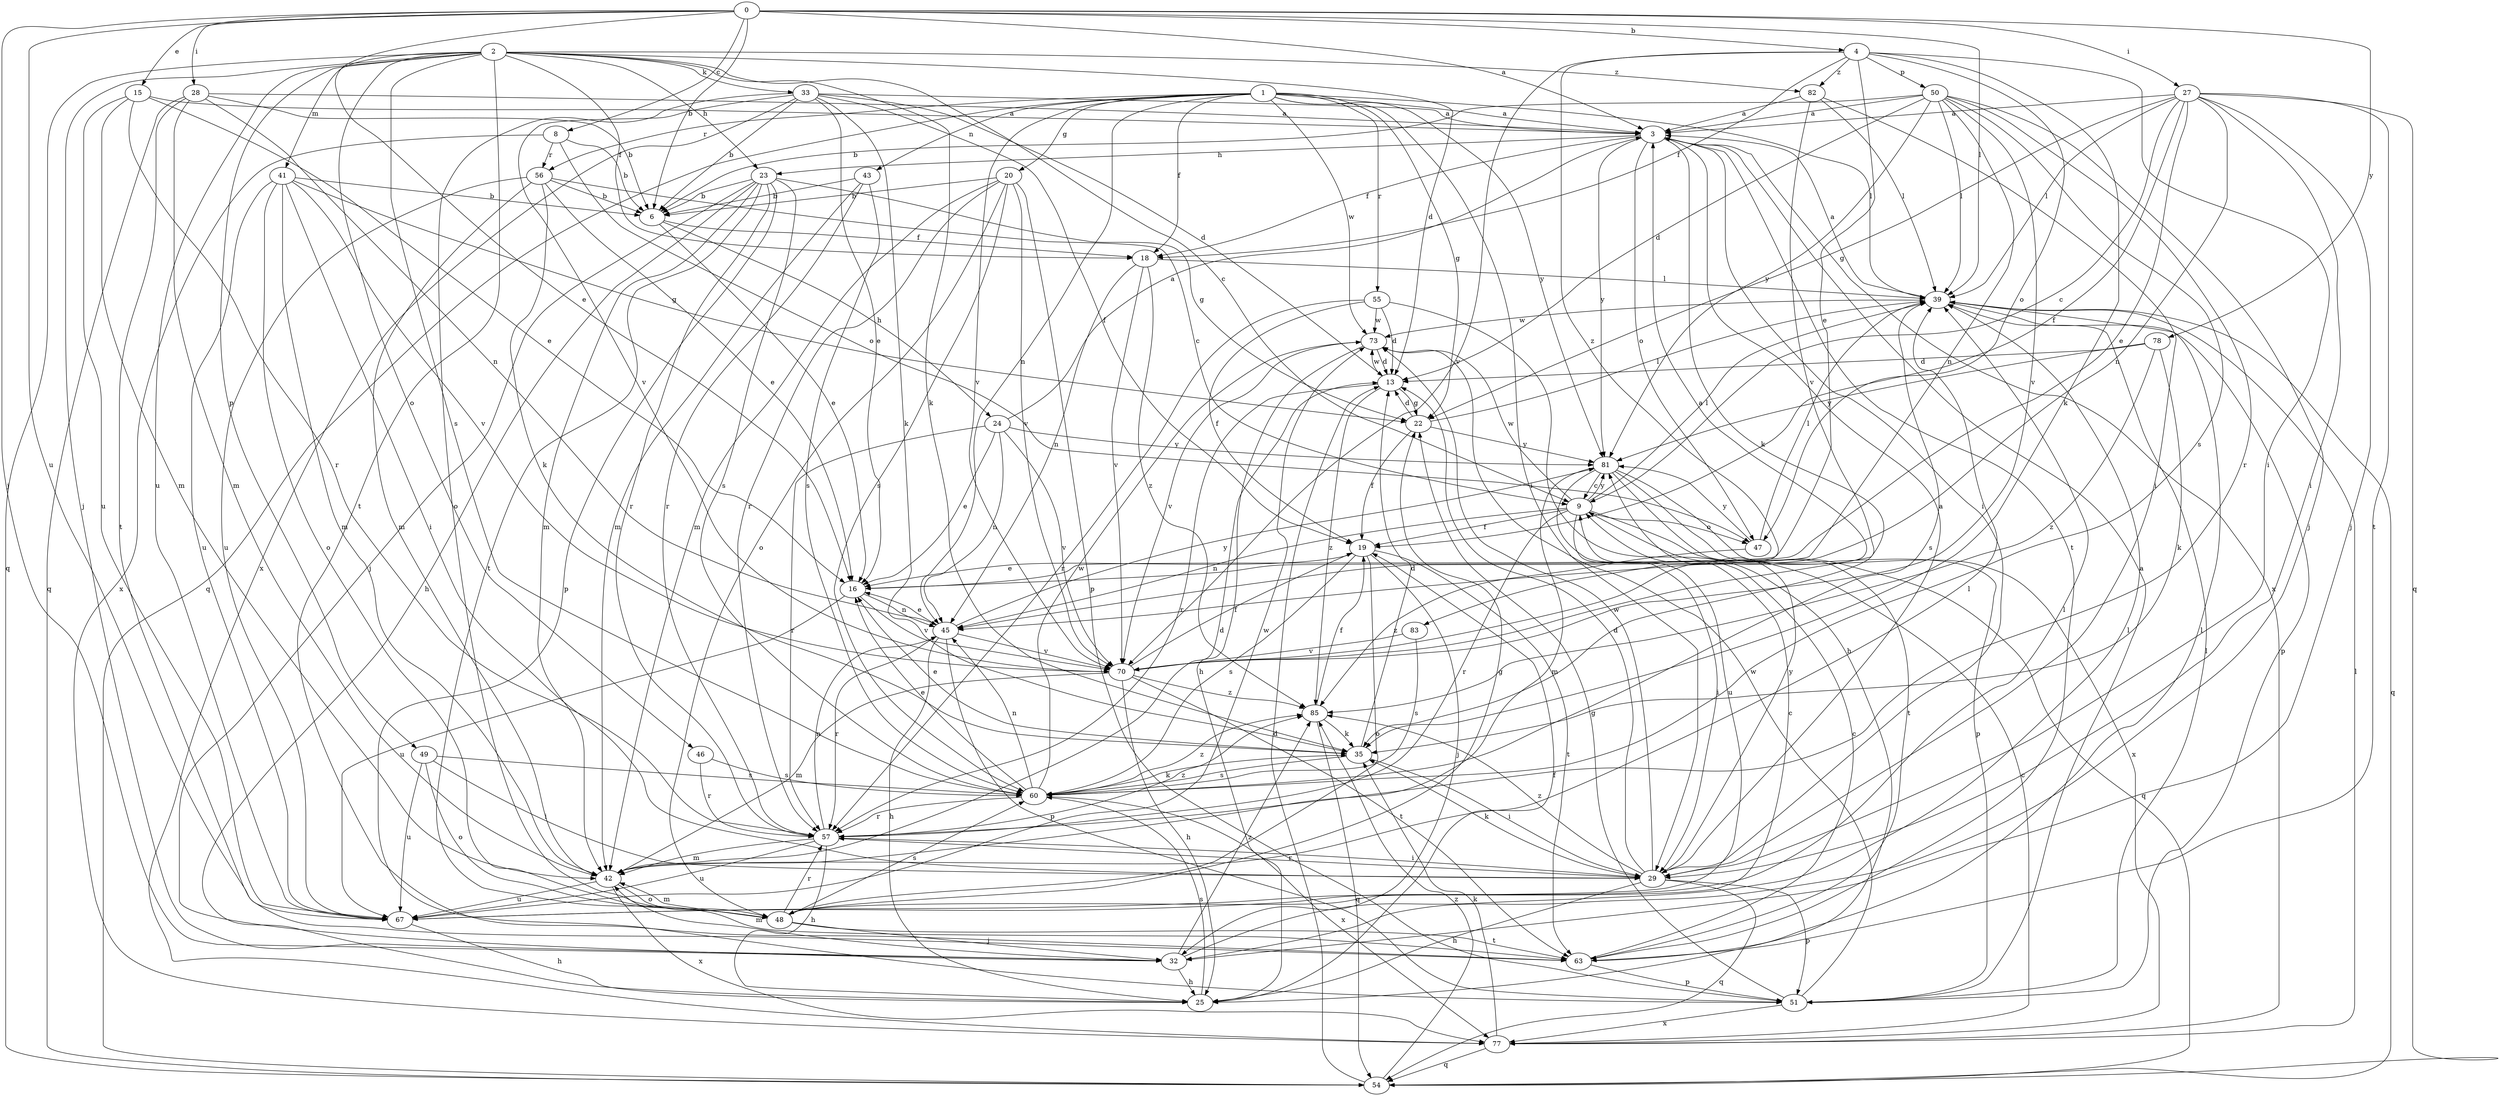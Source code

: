 strict digraph  {
0;
1;
2;
3;
4;
6;
8;
9;
13;
15;
16;
18;
19;
20;
22;
23;
24;
25;
27;
28;
29;
32;
33;
35;
39;
41;
42;
43;
45;
46;
47;
48;
49;
50;
51;
54;
55;
56;
57;
60;
63;
67;
70;
73;
77;
78;
81;
82;
83;
85;
0 -> 3  [label=a];
0 -> 4  [label=b];
0 -> 6  [label=b];
0 -> 8  [label=c];
0 -> 15  [label=e];
0 -> 16  [label=e];
0 -> 27  [label=i];
0 -> 28  [label=i];
0 -> 32  [label=j];
0 -> 39  [label=l];
0 -> 67  [label=u];
0 -> 78  [label=y];
1 -> 3  [label=a];
1 -> 18  [label=f];
1 -> 20  [label=g];
1 -> 22  [label=g];
1 -> 29  [label=i];
1 -> 39  [label=l];
1 -> 43  [label=n];
1 -> 45  [label=n];
1 -> 54  [label=q];
1 -> 55  [label=r];
1 -> 56  [label=r];
1 -> 70  [label=v];
1 -> 73  [label=w];
1 -> 81  [label=y];
2 -> 9  [label=c];
2 -> 13  [label=d];
2 -> 18  [label=f];
2 -> 23  [label=h];
2 -> 32  [label=j];
2 -> 33  [label=k];
2 -> 35  [label=k];
2 -> 41  [label=m];
2 -> 46  [label=o];
2 -> 49  [label=p];
2 -> 54  [label=q];
2 -> 60  [label=s];
2 -> 63  [label=t];
2 -> 67  [label=u];
2 -> 82  [label=z];
3 -> 18  [label=f];
3 -> 23  [label=h];
3 -> 29  [label=i];
3 -> 35  [label=k];
3 -> 47  [label=o];
3 -> 63  [label=t];
3 -> 77  [label=x];
3 -> 81  [label=y];
4 -> 16  [label=e];
4 -> 18  [label=f];
4 -> 29  [label=i];
4 -> 35  [label=k];
4 -> 47  [label=o];
4 -> 50  [label=p];
4 -> 70  [label=v];
4 -> 82  [label=z];
4 -> 83  [label=z];
6 -> 16  [label=e];
6 -> 18  [label=f];
6 -> 24  [label=h];
8 -> 6  [label=b];
8 -> 47  [label=o];
8 -> 56  [label=r];
8 -> 77  [label=x];
9 -> 19  [label=f];
9 -> 29  [label=i];
9 -> 39  [label=l];
9 -> 45  [label=n];
9 -> 47  [label=o];
9 -> 54  [label=q];
9 -> 57  [label=r];
9 -> 73  [label=w];
9 -> 81  [label=y];
13 -> 22  [label=g];
13 -> 57  [label=r];
13 -> 73  [label=w];
13 -> 85  [label=z];
15 -> 3  [label=a];
15 -> 16  [label=e];
15 -> 42  [label=m];
15 -> 57  [label=r];
15 -> 67  [label=u];
16 -> 45  [label=n];
16 -> 67  [label=u];
16 -> 70  [label=v];
18 -> 39  [label=l];
18 -> 45  [label=n];
18 -> 70  [label=v];
18 -> 85  [label=z];
19 -> 16  [label=e];
19 -> 32  [label=j];
19 -> 48  [label=o];
19 -> 60  [label=s];
19 -> 63  [label=t];
20 -> 6  [label=b];
20 -> 42  [label=m];
20 -> 48  [label=o];
20 -> 51  [label=p];
20 -> 57  [label=r];
20 -> 60  [label=s];
20 -> 70  [label=v];
22 -> 13  [label=d];
22 -> 19  [label=f];
22 -> 39  [label=l];
22 -> 81  [label=y];
23 -> 6  [label=b];
23 -> 22  [label=g];
23 -> 25  [label=h];
23 -> 32  [label=j];
23 -> 42  [label=m];
23 -> 51  [label=p];
23 -> 57  [label=r];
23 -> 60  [label=s];
23 -> 63  [label=t];
24 -> 3  [label=a];
24 -> 16  [label=e];
24 -> 45  [label=n];
24 -> 57  [label=r];
24 -> 70  [label=v];
24 -> 81  [label=y];
25 -> 19  [label=f];
25 -> 60  [label=s];
27 -> 3  [label=a];
27 -> 9  [label=c];
27 -> 16  [label=e];
27 -> 19  [label=f];
27 -> 22  [label=g];
27 -> 29  [label=i];
27 -> 32  [label=j];
27 -> 39  [label=l];
27 -> 45  [label=n];
27 -> 54  [label=q];
27 -> 63  [label=t];
28 -> 3  [label=a];
28 -> 6  [label=b];
28 -> 42  [label=m];
28 -> 45  [label=n];
28 -> 54  [label=q];
28 -> 63  [label=t];
29 -> 3  [label=a];
29 -> 13  [label=d];
29 -> 25  [label=h];
29 -> 35  [label=k];
29 -> 51  [label=p];
29 -> 54  [label=q];
29 -> 57  [label=r];
29 -> 73  [label=w];
29 -> 81  [label=y];
29 -> 85  [label=z];
32 -> 25  [label=h];
32 -> 39  [label=l];
32 -> 42  [label=m];
32 -> 85  [label=z];
33 -> 3  [label=a];
33 -> 6  [label=b];
33 -> 13  [label=d];
33 -> 16  [label=e];
33 -> 19  [label=f];
33 -> 35  [label=k];
33 -> 48  [label=o];
33 -> 70  [label=v];
33 -> 77  [label=x];
35 -> 13  [label=d];
35 -> 16  [label=e];
35 -> 29  [label=i];
35 -> 60  [label=s];
39 -> 3  [label=a];
39 -> 51  [label=p];
39 -> 54  [label=q];
39 -> 60  [label=s];
39 -> 73  [label=w];
41 -> 6  [label=b];
41 -> 22  [label=g];
41 -> 29  [label=i];
41 -> 42  [label=m];
41 -> 48  [label=o];
41 -> 67  [label=u];
41 -> 70  [label=v];
42 -> 13  [label=d];
42 -> 39  [label=l];
42 -> 48  [label=o];
42 -> 67  [label=u];
42 -> 77  [label=x];
43 -> 6  [label=b];
43 -> 42  [label=m];
43 -> 57  [label=r];
43 -> 60  [label=s];
45 -> 16  [label=e];
45 -> 25  [label=h];
45 -> 51  [label=p];
45 -> 57  [label=r];
45 -> 70  [label=v];
45 -> 81  [label=y];
46 -> 57  [label=r];
46 -> 60  [label=s];
47 -> 39  [label=l];
47 -> 81  [label=y];
47 -> 85  [label=z];
48 -> 9  [label=c];
48 -> 22  [label=g];
48 -> 32  [label=j];
48 -> 42  [label=m];
48 -> 57  [label=r];
48 -> 60  [label=s];
48 -> 63  [label=t];
49 -> 29  [label=i];
49 -> 48  [label=o];
49 -> 60  [label=s];
49 -> 67  [label=u];
50 -> 3  [label=a];
50 -> 6  [label=b];
50 -> 13  [label=d];
50 -> 32  [label=j];
50 -> 39  [label=l];
50 -> 45  [label=n];
50 -> 57  [label=r];
50 -> 60  [label=s];
50 -> 70  [label=v];
50 -> 81  [label=y];
51 -> 3  [label=a];
51 -> 22  [label=g];
51 -> 39  [label=l];
51 -> 73  [label=w];
51 -> 77  [label=x];
54 -> 13  [label=d];
54 -> 85  [label=z];
55 -> 13  [label=d];
55 -> 19  [label=f];
55 -> 25  [label=h];
55 -> 57  [label=r];
55 -> 73  [label=w];
56 -> 6  [label=b];
56 -> 9  [label=c];
56 -> 16  [label=e];
56 -> 35  [label=k];
56 -> 42  [label=m];
56 -> 67  [label=u];
57 -> 25  [label=h];
57 -> 29  [label=i];
57 -> 42  [label=m];
57 -> 45  [label=n];
57 -> 67  [label=u];
57 -> 85  [label=z];
60 -> 16  [label=e];
60 -> 35  [label=k];
60 -> 45  [label=n];
60 -> 57  [label=r];
60 -> 73  [label=w];
60 -> 77  [label=x];
60 -> 85  [label=z];
63 -> 9  [label=c];
63 -> 39  [label=l];
63 -> 51  [label=p];
67 -> 25  [label=h];
67 -> 39  [label=l];
67 -> 73  [label=w];
70 -> 3  [label=a];
70 -> 19  [label=f];
70 -> 25  [label=h];
70 -> 42  [label=m];
70 -> 63  [label=t];
70 -> 85  [label=z];
73 -> 13  [label=d];
73 -> 25  [label=h];
73 -> 70  [label=v];
77 -> 9  [label=c];
77 -> 35  [label=k];
77 -> 39  [label=l];
77 -> 54  [label=q];
78 -> 13  [label=d];
78 -> 35  [label=k];
78 -> 81  [label=y];
78 -> 85  [label=z];
81 -> 9  [label=c];
81 -> 42  [label=m];
81 -> 51  [label=p];
81 -> 63  [label=t];
81 -> 67  [label=u];
81 -> 77  [label=x];
82 -> 3  [label=a];
82 -> 29  [label=i];
82 -> 39  [label=l];
82 -> 70  [label=v];
83 -> 60  [label=s];
83 -> 70  [label=v];
85 -> 19  [label=f];
85 -> 35  [label=k];
85 -> 54  [label=q];
}
